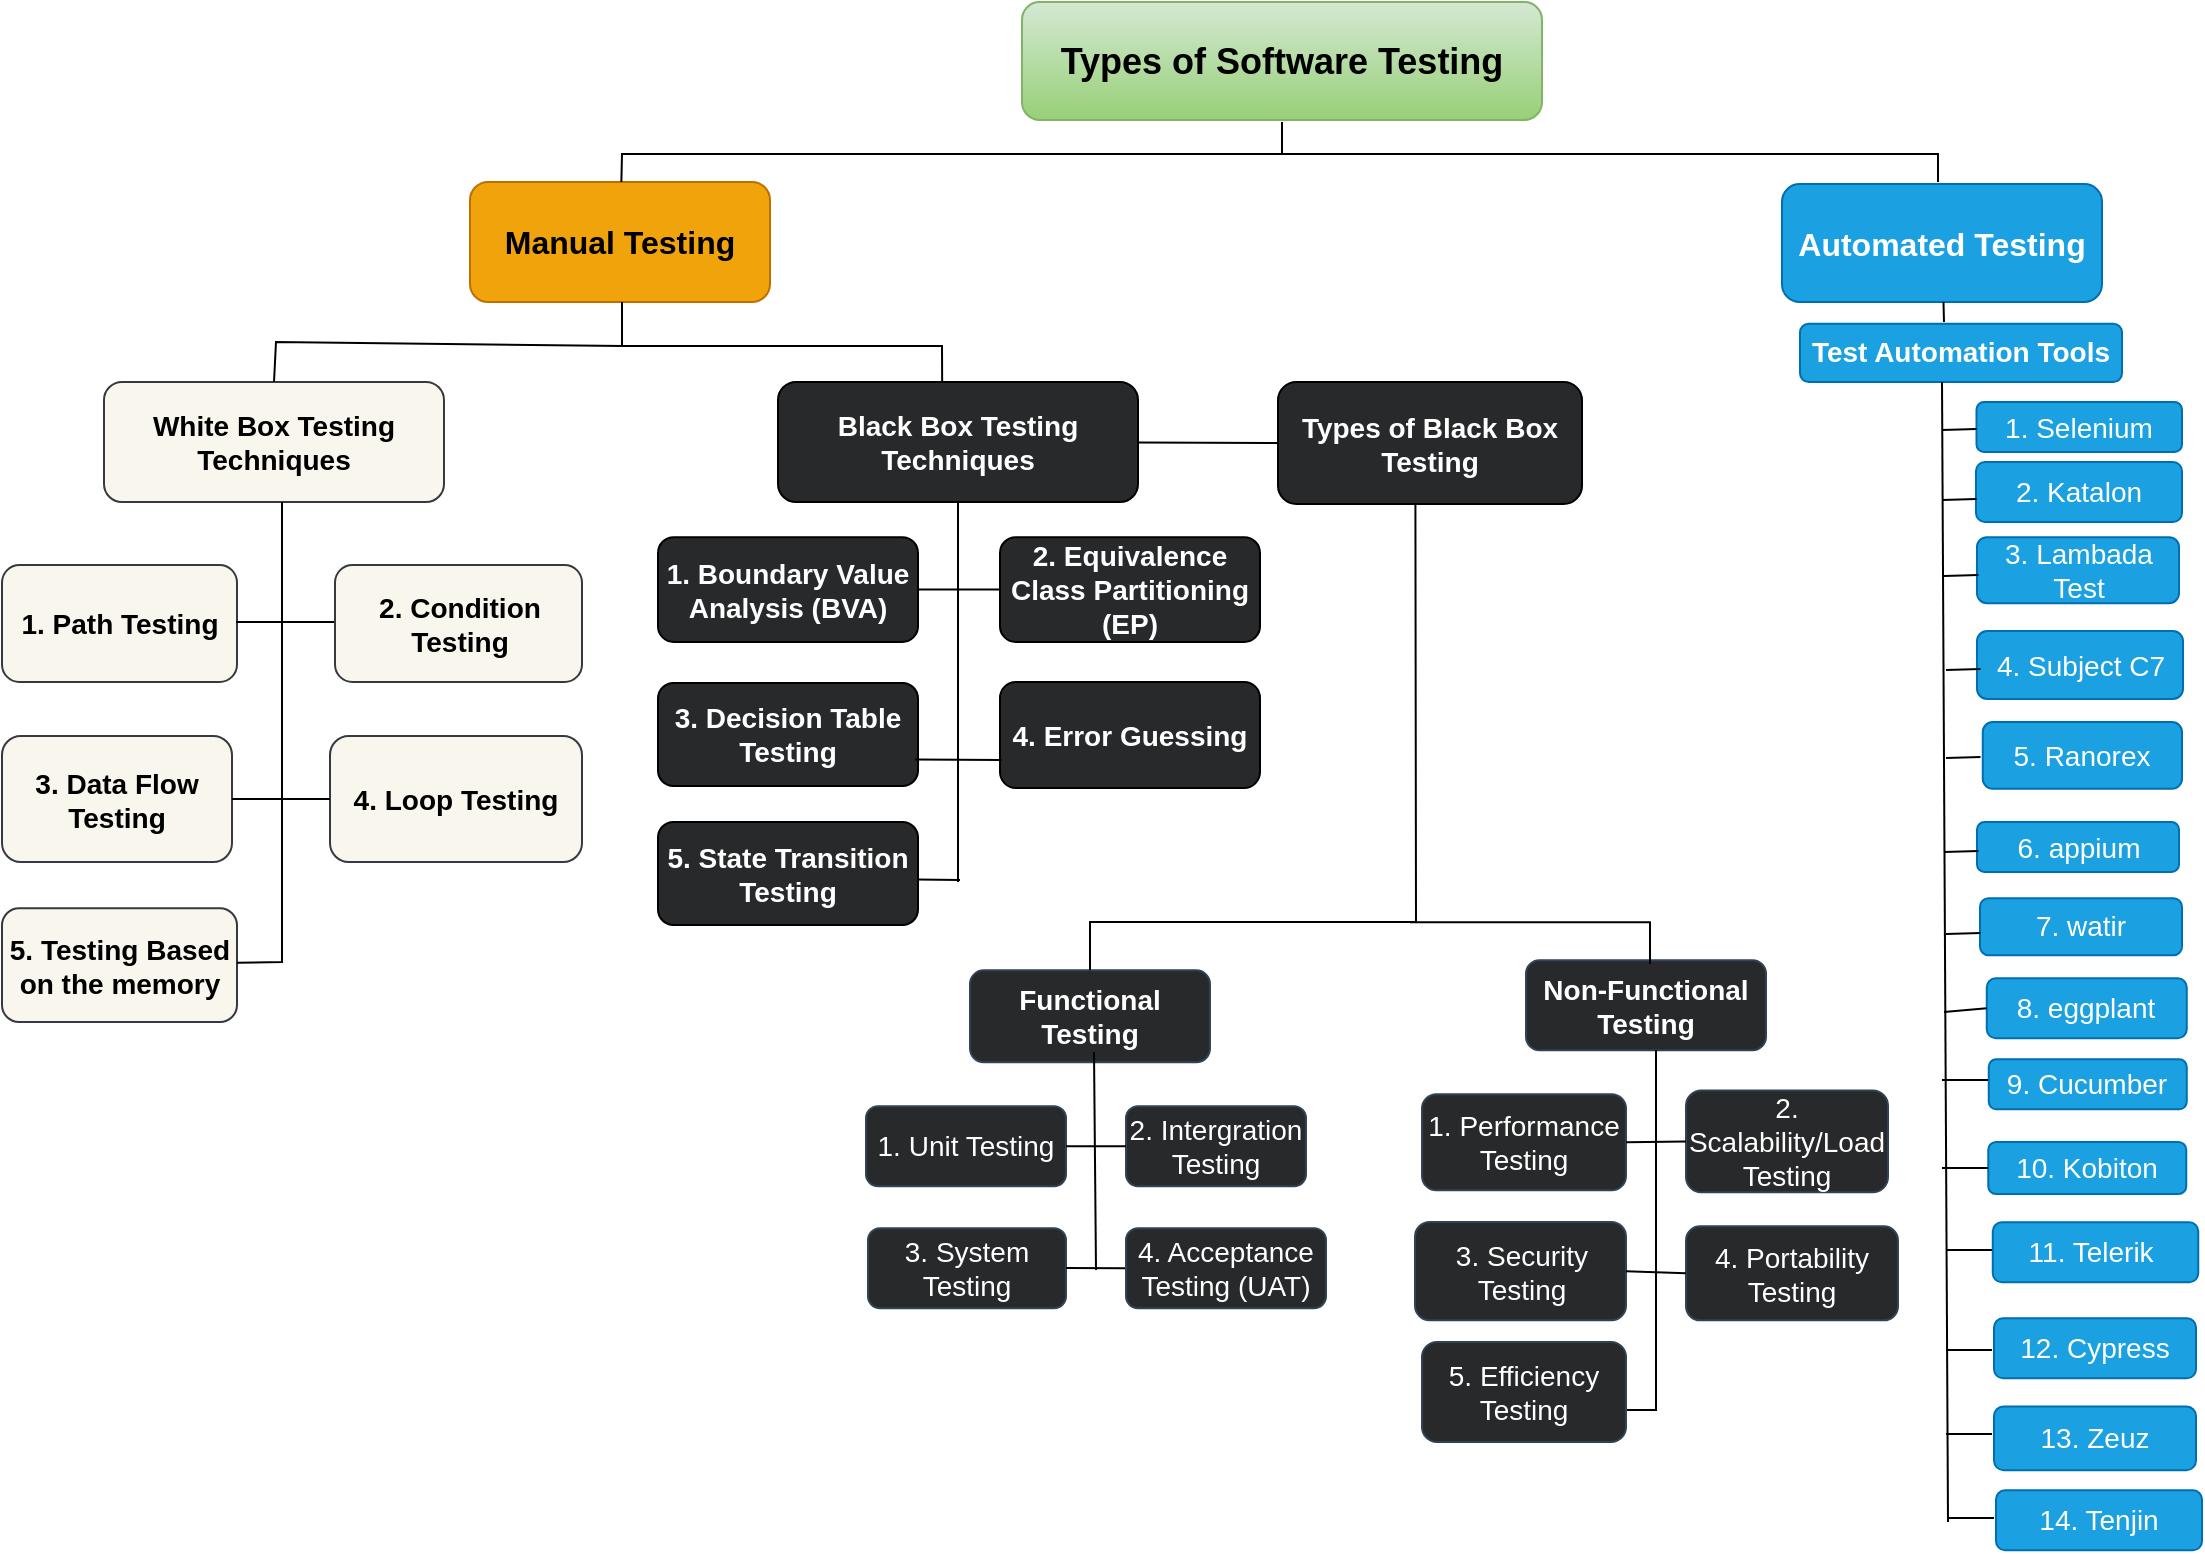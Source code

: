 <mxfile version="23.1.5" type="device">
  <diagram name="Page-1" id="vXVNml1MNBggx4bZABb_">
    <mxGraphModel dx="1034" dy="511" grid="1" gridSize="10" guides="1" tooltips="1" connect="1" arrows="1" fold="1" page="1" pageScale="1" pageWidth="1169" pageHeight="827" math="0" shadow="0">
      <root>
        <mxCell id="0" />
        <mxCell id="1" parent="0" />
        <mxCell id="ppab8C7-nDZNM-ZeiFM8-1" value="&lt;b style=&quot;&quot;&gt;&lt;font style=&quot;font-size: 18px;&quot;&gt;Types of Software Testing&lt;/font&gt;&lt;/b&gt;" style="rounded=1;whiteSpace=wrap;html=1;fillColor=#d5e8d4;gradientColor=#97d077;strokeColor=#82b366;" parent="1" vertex="1">
          <mxGeometry x="560" y="20" width="260" height="59" as="geometry" />
        </mxCell>
        <mxCell id="ppab8C7-nDZNM-ZeiFM8-3" value="&lt;font style=&quot;font-size: 16px;&quot;&gt;&lt;b&gt;Manual Testing&lt;/b&gt;&lt;/font&gt;" style="whiteSpace=wrap;html=1;rounded=1;fillColor=#f0a30a;strokeColor=#BD7000;fontColor=#000000;" parent="1" vertex="1">
          <mxGeometry x="284" y="110" width="150" height="60" as="geometry" />
        </mxCell>
        <mxCell id="ppab8C7-nDZNM-ZeiFM8-5" value="&lt;font style=&quot;font-size: 16px;&quot;&gt;&lt;b&gt;Automated Testing&lt;/b&gt;&lt;/font&gt;" style="whiteSpace=wrap;html=1;rounded=1;fillColor=#1ba1e2;strokeColor=#006EAF;fontColor=#ffffff;" parent="1" vertex="1">
          <mxGeometry x="940" y="111" width="160" height="59" as="geometry" />
        </mxCell>
        <mxCell id="ppab8C7-nDZNM-ZeiFM8-8" value="&lt;font style=&quot;font-size: 14px;&quot;&gt;1. Path Testing&lt;/font&gt;" style="whiteSpace=wrap;html=1;rounded=1;fontStyle=1;fillColor=#f9f7ed;strokeColor=#36393d;" parent="1" vertex="1">
          <mxGeometry x="50" y="301.5" width="117.5" height="58.5" as="geometry" />
        </mxCell>
        <mxCell id="ppab8C7-nDZNM-ZeiFM8-10" value="&lt;font style=&quot;font-size: 14px;&quot;&gt;2. Condition Testing&lt;/font&gt;" style="whiteSpace=wrap;html=1;rounded=1;fontStyle=1;fillColor=#f9f7ed;strokeColor=#36393d;" parent="1" vertex="1">
          <mxGeometry x="216.5" y="301.5" width="123.5" height="58.5" as="geometry" />
        </mxCell>
        <mxCell id="ppab8C7-nDZNM-ZeiFM8-15" value="&lt;font style=&quot;font-size: 14px;&quot;&gt;3. Data Flow Testing&lt;/font&gt;" style="whiteSpace=wrap;html=1;rounded=1;fontStyle=1;fillColor=#f9f7ed;strokeColor=#36393d;" parent="1" vertex="1">
          <mxGeometry x="50" y="387" width="115" height="63" as="geometry" />
        </mxCell>
        <mxCell id="ppab8C7-nDZNM-ZeiFM8-17" value="&lt;font style=&quot;font-size: 14px;&quot;&gt;4. Loop Testing&lt;/font&gt;" style="whiteSpace=wrap;html=1;rounded=1;fontStyle=1;fillColor=#f9f7ed;strokeColor=#36393d;" parent="1" vertex="1">
          <mxGeometry x="214" y="387" width="126" height="63" as="geometry" />
        </mxCell>
        <mxCell id="ppab8C7-nDZNM-ZeiFM8-24" value="&lt;b&gt;&lt;font style=&quot;font-size: 14px;&quot;&gt;White Box Testing Techniques&lt;/font&gt;&lt;/b&gt;" style="whiteSpace=wrap;html=1;rounded=1;fillColor=#f9f7ed;strokeColor=#36393d;" parent="1" vertex="1">
          <mxGeometry x="101" y="210" width="170" height="60" as="geometry" />
        </mxCell>
        <mxCell id="ppab8C7-nDZNM-ZeiFM8-27" value="&lt;font style=&quot;font-size: 14px;&quot;&gt;&lt;span style=&quot;&quot;&gt;5. Testing Based on the memory&lt;/span&gt;&lt;/font&gt;" style="whiteSpace=wrap;html=1;rounded=1;fontStyle=1;fillColor=#f9f7ed;strokeColor=#36393d;" parent="1" vertex="1">
          <mxGeometry x="50" y="473.15" width="117.5" height="56.85" as="geometry" />
        </mxCell>
        <mxCell id="ppab8C7-nDZNM-ZeiFM8-30" value="" style="endArrow=none;html=1;rounded=0;" parent="1" source="ppab8C7-nDZNM-ZeiFM8-27" edge="1">
          <mxGeometry width="50" height="50" relative="1" as="geometry">
            <mxPoint x="370" y="465" as="sourcePoint" />
            <mxPoint x="190" y="270" as="targetPoint" />
            <Array as="points">
              <mxPoint x="190" y="500" />
              <mxPoint x="190" y="395" />
            </Array>
          </mxGeometry>
        </mxCell>
        <mxCell id="ppab8C7-nDZNM-ZeiFM8-35" value="" style="endArrow=none;html=1;rounded=0;entryX=0;entryY=0.5;entryDx=0;entryDy=0;exitX=1;exitY=0.5;exitDx=0;exitDy=0;" parent="1" source="ppab8C7-nDZNM-ZeiFM8-15" target="ppab8C7-nDZNM-ZeiFM8-17" edge="1">
          <mxGeometry width="50" height="50" relative="1" as="geometry">
            <mxPoint x="190" y="414" as="sourcePoint" />
            <mxPoint x="280" y="317" as="targetPoint" />
          </mxGeometry>
        </mxCell>
        <mxCell id="ppab8C7-nDZNM-ZeiFM8-48" value="&lt;b&gt;&lt;font style=&quot;font-size: 14px;&quot;&gt;Functional Testing&lt;/font&gt;&lt;/b&gt;" style="whiteSpace=wrap;html=1;fillColor=#28292A;strokeColor=#314354;rounded=1;fontColor=#ffffff;" parent="1" vertex="1">
          <mxGeometry x="534" y="504.15" width="120" height="46" as="geometry" />
        </mxCell>
        <mxCell id="ppab8C7-nDZNM-ZeiFM8-49" value="&lt;b&gt;&lt;font style=&quot;font-size: 14px;&quot;&gt;Non-Functional Testing&lt;/font&gt;&lt;/b&gt;" style="whiteSpace=wrap;html=1;fillColor=#28292A;strokeColor=#314354;rounded=1;fontColor=#ffffff;" parent="1" vertex="1">
          <mxGeometry x="812" y="499.15" width="120" height="45" as="geometry" />
        </mxCell>
        <mxCell id="ppab8C7-nDZNM-ZeiFM8-50" value="&lt;font style=&quot;font-size: 14px;&quot;&gt;1. Unit Testing&lt;/font&gt;" style="whiteSpace=wrap;html=1;rounded=1;fillColor=#28292a;strokeColor=#314354;fontColor=#ffffff;" parent="1" vertex="1">
          <mxGeometry x="482" y="572.15" width="100" height="40" as="geometry" />
        </mxCell>
        <mxCell id="ppab8C7-nDZNM-ZeiFM8-51" value="&lt;font style=&quot;font-size: 14px;&quot;&gt;2. Intergration Testing&lt;/font&gt;" style="whiteSpace=wrap;html=1;rounded=1;fillColor=#28292a;strokeColor=#314354;fontColor=#ffffff;" parent="1" vertex="1">
          <mxGeometry x="612" y="572.15" width="90" height="40" as="geometry" />
        </mxCell>
        <mxCell id="ppab8C7-nDZNM-ZeiFM8-52" value="&lt;font style=&quot;font-size: 14px;&quot;&gt;3. System Testing&lt;/font&gt;" style="whiteSpace=wrap;html=1;rounded=1;fillColor=#28292a;strokeColor=#314354;fontColor=#ffffff;" parent="1" vertex="1">
          <mxGeometry x="483" y="633.15" width="99" height="40" as="geometry" />
        </mxCell>
        <mxCell id="ppab8C7-nDZNM-ZeiFM8-58" value="" style="endArrow=none;html=1;rounded=0;entryX=0;entryY=0.5;entryDx=0;entryDy=0;exitX=1;exitY=0.5;exitDx=0;exitDy=0;" parent="1" source="ppab8C7-nDZNM-ZeiFM8-50" target="ppab8C7-nDZNM-ZeiFM8-51" edge="1">
          <mxGeometry width="50" height="50" relative="1" as="geometry">
            <mxPoint x="596" y="589.15" as="sourcePoint" />
            <mxPoint x="826" y="638.15" as="targetPoint" />
          </mxGeometry>
        </mxCell>
        <mxCell id="ppab8C7-nDZNM-ZeiFM8-60" value="" style="endArrow=none;html=1;rounded=0;entryX=0;entryY=0.5;entryDx=0;entryDy=0;" parent="1" edge="1">
          <mxGeometry width="50" height="50" relative="1" as="geometry">
            <mxPoint x="582" y="653" as="sourcePoint" />
            <mxPoint x="612" y="653.15" as="targetPoint" />
          </mxGeometry>
        </mxCell>
        <mxCell id="ppab8C7-nDZNM-ZeiFM8-61" value="&lt;font style=&quot;font-size: 14px;&quot;&gt;4. Acceptance Testing (UAT)&lt;/font&gt;" style="whiteSpace=wrap;html=1;rounded=1;fillColor=#28292a;strokeColor=#314354;fontColor=#ffffff;" parent="1" vertex="1">
          <mxGeometry x="612" y="633.15" width="100" height="40" as="geometry" />
        </mxCell>
        <mxCell id="ppab8C7-nDZNM-ZeiFM8-72" value="" style="endArrow=none;html=1;rounded=0;exitX=0.5;exitY=0;exitDx=0;exitDy=0;" parent="1" source="ppab8C7-nDZNM-ZeiFM8-24" edge="1">
          <mxGeometry width="50" height="50" relative="1" as="geometry">
            <mxPoint x="183" y="210" as="sourcePoint" />
            <mxPoint x="360" y="170" as="targetPoint" />
            <Array as="points">
              <mxPoint x="187" y="190" />
              <mxPoint x="360" y="192" />
            </Array>
          </mxGeometry>
        </mxCell>
        <mxCell id="ppab8C7-nDZNM-ZeiFM8-73" value="" style="endArrow=none;html=1;rounded=0;exitX=0.456;exitY=0;exitDx=0;exitDy=0;exitPerimeter=0;" parent="1" source="f_xFEkGphehx2SHqj_7c-1" edge="1">
          <mxGeometry width="50" height="50" relative="1" as="geometry">
            <mxPoint x="470" y="210" as="sourcePoint" />
            <mxPoint x="360" y="192" as="targetPoint" />
            <Array as="points">
              <mxPoint x="520" y="192" />
            </Array>
          </mxGeometry>
        </mxCell>
        <mxCell id="ppab8C7-nDZNM-ZeiFM8-77" value="" style="endArrow=none;html=1;rounded=0;entryX=0.452;entryY=0.995;entryDx=0;entryDy=0;entryPerimeter=0;" parent="1" source="ppab8C7-nDZNM-ZeiFM8-48" target="f_xFEkGphehx2SHqj_7c-4" edge="1">
          <mxGeometry width="50" height="50" relative="1" as="geometry">
            <mxPoint x="590" y="472" as="sourcePoint" />
            <mxPoint x="760" y="271" as="targetPoint" />
            <Array as="points">
              <mxPoint x="594" y="480" />
              <mxPoint x="757" y="480" />
            </Array>
          </mxGeometry>
        </mxCell>
        <mxCell id="ppab8C7-nDZNM-ZeiFM8-78" value="" style="endArrow=none;html=1;rounded=0;" parent="1" edge="1">
          <mxGeometry width="50" height="50" relative="1" as="geometry">
            <mxPoint x="754" y="480.15" as="sourcePoint" />
            <mxPoint x="874" y="501" as="targetPoint" />
            <Array as="points">
              <mxPoint x="874" y="480.15" />
            </Array>
          </mxGeometry>
        </mxCell>
        <mxCell id="ppab8C7-nDZNM-ZeiFM8-79" value="" style="endArrow=none;html=1;rounded=0;" parent="1" source="ppab8C7-nDZNM-ZeiFM8-3" edge="1">
          <mxGeometry width="50" height="50" relative="1" as="geometry">
            <mxPoint x="420" y="110" as="sourcePoint" />
            <mxPoint x="690" y="80" as="targetPoint" />
            <Array as="points">
              <mxPoint x="360" y="96" />
              <mxPoint x="690" y="96" />
            </Array>
          </mxGeometry>
        </mxCell>
        <mxCell id="ppab8C7-nDZNM-ZeiFM8-80" value="" style="endArrow=none;html=1;rounded=0;entryX=0.5;entryY=0;entryDx=0;entryDy=0;" parent="1" edge="1">
          <mxGeometry width="50" height="50" relative="1" as="geometry">
            <mxPoint x="690" y="96" as="sourcePoint" />
            <mxPoint x="1018" y="110" as="targetPoint" />
            <Array as="points">
              <mxPoint x="1018" y="96" />
            </Array>
          </mxGeometry>
        </mxCell>
        <mxCell id="ppab8C7-nDZNM-ZeiFM8-97" value="&lt;font style=&quot;font-size: 14px;&quot;&gt;1. Performance Testing&lt;/font&gt;" style="whiteSpace=wrap;html=1;rounded=1;fillColor=#28292a;strokeColor=#314354;fontColor=#ffffff;" parent="1" vertex="1">
          <mxGeometry x="760" y="566.15" width="102" height="48" as="geometry" />
        </mxCell>
        <mxCell id="ppab8C7-nDZNM-ZeiFM8-98" value="&lt;font style=&quot;font-size: 14px;&quot;&gt;2. Scalability/Load Testing&lt;/font&gt;" style="whiteSpace=wrap;html=1;rounded=1;fillColor=#28292a;strokeColor=#314354;fontColor=#ffffff;" parent="1" vertex="1">
          <mxGeometry x="892" y="564.3" width="101" height="50.85" as="geometry" />
        </mxCell>
        <mxCell id="ppab8C7-nDZNM-ZeiFM8-99" value="&lt;font style=&quot;font-size: 14px;&quot;&gt;3. Security Testing&lt;/font&gt;" style="whiteSpace=wrap;html=1;rounded=1;fillColor=#28292a;strokeColor=#314354;fontColor=#ffffff;" parent="1" vertex="1">
          <mxGeometry x="756.5" y="630" width="105.5" height="49.15" as="geometry" />
        </mxCell>
        <mxCell id="ppab8C7-nDZNM-ZeiFM8-100" value="&lt;font style=&quot;font-size: 14px;&quot;&gt;4. Portability Testing&lt;/font&gt;" style="whiteSpace=wrap;html=1;rounded=1;fillColor=#28292a;strokeColor=#314354;fontColor=#ffffff;" parent="1" vertex="1">
          <mxGeometry x="892" y="632.15" width="106" height="47" as="geometry" />
        </mxCell>
        <mxCell id="ppab8C7-nDZNM-ZeiFM8-104" value="" style="endArrow=none;html=1;rounded=0;entryX=0;entryY=0.5;entryDx=0;entryDy=0;exitX=1;exitY=0.5;exitDx=0;exitDy=0;" parent="1" source="ppab8C7-nDZNM-ZeiFM8-97" target="ppab8C7-nDZNM-ZeiFM8-98" edge="1">
          <mxGeometry width="50" height="50" relative="1" as="geometry">
            <mxPoint x="876" y="632.15" as="sourcePoint" />
            <mxPoint x="1106" y="632.15" as="targetPoint" />
          </mxGeometry>
        </mxCell>
        <mxCell id="ppab8C7-nDZNM-ZeiFM8-105" value="" style="endArrow=none;html=1;rounded=0;exitX=1;exitY=0.5;exitDx=0;exitDy=0;" parent="1" edge="1">
          <mxGeometry width="50" height="50" relative="1" as="geometry">
            <mxPoint x="859" y="724" as="sourcePoint" />
            <mxPoint x="877" y="544" as="targetPoint" />
            <Array as="points">
              <mxPoint x="877" y="724" />
            </Array>
          </mxGeometry>
        </mxCell>
        <mxCell id="ppab8C7-nDZNM-ZeiFM8-106" value="" style="endArrow=none;html=1;rounded=0;entryX=0;entryY=0.5;entryDx=0;entryDy=0;exitX=1;exitY=0.5;exitDx=0;exitDy=0;" parent="1" source="ppab8C7-nDZNM-ZeiFM8-99" target="ppab8C7-nDZNM-ZeiFM8-100" edge="1">
          <mxGeometry width="50" height="50" relative="1" as="geometry">
            <mxPoint x="876" y="732.15" as="sourcePoint" />
            <mxPoint x="966" y="632.15" as="targetPoint" />
          </mxGeometry>
        </mxCell>
        <mxCell id="ppab8C7-nDZNM-ZeiFM8-107" value="&lt;font style=&quot;font-size: 14px;&quot;&gt;5. Efficiency Testing&lt;/font&gt;" style="whiteSpace=wrap;html=1;rounded=1;fillColor=#28292a;strokeColor=#314354;fontColor=#ffffff;" parent="1" vertex="1">
          <mxGeometry x="760" y="690" width="102" height="50" as="geometry" />
        </mxCell>
        <mxCell id="ppab8C7-nDZNM-ZeiFM8-112" value="&lt;font style=&quot;font-size: 14px;&quot;&gt;&lt;b style=&quot;&quot;&gt;Test Automation Tools&lt;/b&gt;&lt;/font&gt;" style="whiteSpace=wrap;html=1;rounded=1;fillColor=#1ba1e2;strokeColor=#006EAF;fontColor=#ffffff;" parent="1" vertex="1">
          <mxGeometry x="949" y="180.82" width="161" height="29.18" as="geometry" />
        </mxCell>
        <mxCell id="ppab8C7-nDZNM-ZeiFM8-114" value="" style="endArrow=none;html=1;rounded=0;" parent="1" target="ppab8C7-nDZNM-ZeiFM8-5" edge="1">
          <mxGeometry width="50" height="50" relative="1" as="geometry">
            <mxPoint x="1021" y="180" as="sourcePoint" />
            <mxPoint x="1021" y="164" as="targetPoint" />
          </mxGeometry>
        </mxCell>
        <mxCell id="ppab8C7-nDZNM-ZeiFM8-128" value="&lt;font style=&quot;font-size: 14px;&quot;&gt;1. Selenium&lt;/font&gt;" style="whiteSpace=wrap;html=1;rounded=1;fillColor=#1ba1e2;strokeColor=#006EAF;fontColor=#ffffff;" parent="1" vertex="1">
          <mxGeometry x="1037.25" y="220" width="102.75" height="25" as="geometry" />
        </mxCell>
        <mxCell id="ppab8C7-nDZNM-ZeiFM8-141" value="&lt;font style=&quot;font-size: 14px;&quot;&gt;2. Katalon&lt;/font&gt;" style="whiteSpace=wrap;html=1;rounded=1;fillColor=#1ba1e2;strokeColor=#006EAF;fontColor=#ffffff;" parent="1" vertex="1">
          <mxGeometry x="1037" y="250" width="103" height="30" as="geometry" />
        </mxCell>
        <mxCell id="ppab8C7-nDZNM-ZeiFM8-142" value="&lt;font style=&quot;font-size: 14px;&quot;&gt;3. Lambada Test&lt;/font&gt;" style="whiteSpace=wrap;html=1;rounded=1;fillColor=#1ba1e2;strokeColor=#006EAF;fontColor=#ffffff;" parent="1" vertex="1">
          <mxGeometry x="1037.5" y="287.59" width="101" height="33" as="geometry" />
        </mxCell>
        <mxCell id="ppab8C7-nDZNM-ZeiFM8-143" value="&lt;font style=&quot;font-size: 14px;&quot;&gt;4. Subject C7&lt;/font&gt;" style="whiteSpace=wrap;html=1;rounded=1;fillColor=#1ba1e2;strokeColor=#006EAF;fontColor=#ffffff;" parent="1" vertex="1">
          <mxGeometry x="1037.5" y="334.5" width="103" height="34" as="geometry" />
        </mxCell>
        <mxCell id="ppab8C7-nDZNM-ZeiFM8-144" value="&lt;font style=&quot;font-size: 14px;&quot;&gt;5. Ranorex&lt;/font&gt;" style="whiteSpace=wrap;html=1;rounded=1;fillColor=#1ba1e2;strokeColor=#006EAF;fontColor=#ffffff;" parent="1" vertex="1">
          <mxGeometry x="1040.38" y="380" width="99.62" height="33.41" as="geometry" />
        </mxCell>
        <mxCell id="ppab8C7-nDZNM-ZeiFM8-145" value="&lt;font style=&quot;font-size: 14px;&quot;&gt;6. appium&lt;/font&gt;" style="whiteSpace=wrap;html=1;rounded=1;fillColor=#1ba1e2;strokeColor=#006EAF;fontColor=#ffffff;" parent="1" vertex="1">
          <mxGeometry x="1037.5" y="430" width="101" height="25" as="geometry" />
        </mxCell>
        <mxCell id="ppab8C7-nDZNM-ZeiFM8-146" value="&lt;font style=&quot;font-size: 14px;&quot;&gt;7. watir&lt;/font&gt;" style="whiteSpace=wrap;html=1;rounded=1;fillColor=#1ba1e2;strokeColor=#006EAF;fontColor=#ffffff;" parent="1" vertex="1">
          <mxGeometry x="1039" y="468.15" width="101" height="28.5" as="geometry" />
        </mxCell>
        <mxCell id="ppab8C7-nDZNM-ZeiFM8-147" value="&lt;font style=&quot;font-size: 14px;&quot;&gt;8. eggplant&lt;/font&gt;" style="whiteSpace=wrap;html=1;rounded=1;fillColor=#1ba1e2;strokeColor=#006EAF;fontColor=#ffffff;" parent="1" vertex="1">
          <mxGeometry x="1042.38" y="508.15" width="100" height="30" as="geometry" />
        </mxCell>
        <mxCell id="ppab8C7-nDZNM-ZeiFM8-148" value="&lt;font style=&quot;font-size: 14px;&quot;&gt;9. Cucumber&lt;/font&gt;" style="whiteSpace=wrap;html=1;rounded=1;fillColor=#1ba1e2;strokeColor=#006EAF;fontColor=#ffffff;" parent="1" vertex="1">
          <mxGeometry x="1043.38" y="548.65" width="99" height="25" as="geometry" />
        </mxCell>
        <mxCell id="ppab8C7-nDZNM-ZeiFM8-150" value="&lt;span style=&quot;font-size: 14px;&quot;&gt;10. Kobiton&lt;/span&gt;" style="whiteSpace=wrap;html=1;rounded=1;fillColor=#1ba1e2;strokeColor=#006EAF;fontColor=#ffffff;" parent="1" vertex="1">
          <mxGeometry x="1043.13" y="590" width="99" height="26" as="geometry" />
        </mxCell>
        <mxCell id="ppab8C7-nDZNM-ZeiFM8-153" value="&lt;font style=&quot;font-size: 14px;&quot;&gt;11. Telerik&amp;nbsp;&lt;/font&gt;" style="whiteSpace=wrap;html=1;rounded=1;fillColor=#1ba1e2;strokeColor=#006EAF;fontColor=#ffffff;" parent="1" vertex="1">
          <mxGeometry x="1045.38" y="630.15" width="102.75" height="30" as="geometry" />
        </mxCell>
        <mxCell id="ppab8C7-nDZNM-ZeiFM8-154" value="&lt;font style=&quot;font-size: 14px;&quot;&gt;12. Cypress&lt;/font&gt;" style="whiteSpace=wrap;html=1;rounded=1;fillColor=#1ba1e2;strokeColor=#006EAF;fontColor=#ffffff;" parent="1" vertex="1">
          <mxGeometry x="1046" y="678.15" width="101" height="30" as="geometry" />
        </mxCell>
        <mxCell id="ppab8C7-nDZNM-ZeiFM8-156" value="&lt;font style=&quot;font-size: 14px;&quot;&gt;13. Zeuz&lt;/font&gt;" style="whiteSpace=wrap;html=1;rounded=1;fillColor=#1ba1e2;strokeColor=#006EAF;fontColor=#ffffff;" parent="1" vertex="1">
          <mxGeometry x="1046" y="722.23" width="101" height="31.85" as="geometry" />
        </mxCell>
        <mxCell id="ppab8C7-nDZNM-ZeiFM8-158" value="&lt;font style=&quot;font-size: 14px;&quot;&gt;14. Tenjin&lt;/font&gt;" style="whiteSpace=wrap;html=1;rounded=1;fillColor=#1ba1e2;strokeColor=#006EAF;fontColor=#ffffff;" parent="1" vertex="1">
          <mxGeometry x="1047" y="764.15" width="103" height="30" as="geometry" />
        </mxCell>
        <mxCell id="ppab8C7-nDZNM-ZeiFM8-161" value="" style="endArrow=none;html=1;rounded=0;entryX=0.441;entryY=1;entryDx=0;entryDy=0;entryPerimeter=0;" parent="1" target="ppab8C7-nDZNM-ZeiFM8-112" edge="1">
          <mxGeometry width="50" height="50" relative="1" as="geometry">
            <mxPoint x="1023" y="780" as="sourcePoint" />
            <mxPoint x="1023" y="220" as="targetPoint" />
          </mxGeometry>
        </mxCell>
        <mxCell id="f_xFEkGphehx2SHqj_7c-1" value="&lt;b style=&quot;border-color: var(--border-color);&quot;&gt;&lt;font color=&quot;#ffffff&quot; style=&quot;border-color: var(--border-color); font-size: 14px;&quot;&gt;Black Box Testing Techniques&lt;/font&gt;&lt;/b&gt;" style="whiteSpace=wrap;html=1;rounded=1;fillColor=#28292A;" parent="1" vertex="1">
          <mxGeometry x="438" y="210" width="180" height="60" as="geometry" />
        </mxCell>
        <mxCell id="f_xFEkGphehx2SHqj_7c-4" value="&lt;b style=&quot;border-color: var(--border-color);&quot;&gt;&lt;font color=&quot;#ffffff&quot; style=&quot;border-color: var(--border-color); font-size: 14px;&quot;&gt;Types of Black Box Testing&lt;/font&gt;&lt;/b&gt;" style="whiteSpace=wrap;html=1;rounded=1;fillColor=#28292A;" parent="1" vertex="1">
          <mxGeometry x="688" y="210" width="152" height="61" as="geometry" />
        </mxCell>
        <mxCell id="f_xFEkGphehx2SHqj_7c-13" value="&lt;font style=&quot;font-size: 14px;&quot;&gt;1. Boundary Value Analysis (BVA)&lt;/font&gt;" style="whiteSpace=wrap;html=1;rounded=1;fontStyle=1;fillColor=#28292A;fontColor=#FFFFFF;" parent="1" vertex="1">
          <mxGeometry x="378" y="287.59" width="130" height="52.41" as="geometry" />
        </mxCell>
        <mxCell id="f_xFEkGphehx2SHqj_7c-14" value="&lt;font style=&quot;font-size: 14px;&quot;&gt;2. Equivalence Class Partitioning (EP)&lt;/font&gt;" style="whiteSpace=wrap;html=1;rounded=1;fontStyle=1;fillColor=#28292A;fontColor=#FFFFFF;" parent="1" vertex="1">
          <mxGeometry x="549" y="287.59" width="130" height="52.41" as="geometry" />
        </mxCell>
        <mxCell id="f_xFEkGphehx2SHqj_7c-15" value="&lt;font style=&quot;font-size: 14px;&quot;&gt;3. Decision Table Testing&lt;/font&gt;" style="whiteSpace=wrap;html=1;rounded=1;fontStyle=1;fillColor=#28292A;fontColor=#FFFFFF;" parent="1" vertex="1">
          <mxGeometry x="378" y="360.5" width="130" height="51.5" as="geometry" />
        </mxCell>
        <mxCell id="f_xFEkGphehx2SHqj_7c-16" value="&lt;font style=&quot;font-size: 14px;&quot;&gt;4. Error Guessing&lt;/font&gt;" style="whiteSpace=wrap;html=1;rounded=1;fontStyle=1;fillColor=#28292A;fontColor=#FFFFFF;" parent="1" vertex="1">
          <mxGeometry x="549" y="360" width="130" height="53" as="geometry" />
        </mxCell>
        <mxCell id="f_xFEkGphehx2SHqj_7c-19" value="" style="endArrow=none;html=1;rounded=0;entryX=0;entryY=0.5;entryDx=0;entryDy=0;exitX=1;exitY=0.5;exitDx=0;exitDy=0;" parent="1" source="f_xFEkGphehx2SHqj_7c-13" target="f_xFEkGphehx2SHqj_7c-14" edge="1">
          <mxGeometry width="50" height="50" relative="1" as="geometry">
            <mxPoint x="530" y="304" as="sourcePoint" />
            <mxPoint x="760" y="311" as="targetPoint" />
          </mxGeometry>
        </mxCell>
        <mxCell id="f_xFEkGphehx2SHqj_7c-22" value="" style="endArrow=none;html=1;rounded=0;exitX=1;exitY=0.5;exitDx=0;exitDy=0;" parent="1" edge="1">
          <mxGeometry width="50" height="50" relative="1" as="geometry">
            <mxPoint x="506.5" y="398.79" as="sourcePoint" />
            <mxPoint x="550" y="399" as="targetPoint" />
          </mxGeometry>
        </mxCell>
        <mxCell id="f_xFEkGphehx2SHqj_7c-30" value="" style="endArrow=none;html=1;rounded=0;entryX=0;entryY=0.5;entryDx=0;entryDy=0;" parent="1" edge="1">
          <mxGeometry width="50" height="50" relative="1" as="geometry">
            <mxPoint x="1020" y="234" as="sourcePoint" />
            <mxPoint x="1037.25" y="233.5" as="targetPoint" />
          </mxGeometry>
        </mxCell>
        <mxCell id="f_xFEkGphehx2SHqj_7c-31" value="" style="endArrow=none;html=1;rounded=0;entryX=0;entryY=0.5;entryDx=0;entryDy=0;" parent="1" edge="1">
          <mxGeometry width="50" height="50" relative="1" as="geometry">
            <mxPoint x="1020" y="269" as="sourcePoint" />
            <mxPoint x="1037.25" y="268.5" as="targetPoint" />
          </mxGeometry>
        </mxCell>
        <mxCell id="f_xFEkGphehx2SHqj_7c-32" value="" style="endArrow=none;html=1;rounded=0;entryX=0;entryY=0.5;entryDx=0;entryDy=0;" parent="1" edge="1">
          <mxGeometry width="50" height="50" relative="1" as="geometry">
            <mxPoint x="1021" y="307" as="sourcePoint" />
            <mxPoint x="1038.25" y="306.5" as="targetPoint" />
          </mxGeometry>
        </mxCell>
        <mxCell id="f_xFEkGphehx2SHqj_7c-34" value="" style="endArrow=none;html=1;rounded=0;entryX=0;entryY=0.5;entryDx=0;entryDy=0;" parent="1" edge="1">
          <mxGeometry width="50" height="50" relative="1" as="geometry">
            <mxPoint x="1022" y="354" as="sourcePoint" />
            <mxPoint x="1039.25" y="353.5" as="targetPoint" />
          </mxGeometry>
        </mxCell>
        <mxCell id="f_xFEkGphehx2SHqj_7c-36" value="" style="endArrow=none;html=1;rounded=0;entryX=0;entryY=0.5;entryDx=0;entryDy=0;" parent="1" edge="1">
          <mxGeometry width="50" height="50" relative="1" as="geometry">
            <mxPoint x="1022" y="398" as="sourcePoint" />
            <mxPoint x="1039.25" y="397.5" as="targetPoint" />
          </mxGeometry>
        </mxCell>
        <mxCell id="f_xFEkGphehx2SHqj_7c-37" value="" style="endArrow=none;html=1;rounded=0;entryX=0;entryY=0.5;entryDx=0;entryDy=0;" parent="1" edge="1">
          <mxGeometry width="50" height="50" relative="1" as="geometry">
            <mxPoint x="1021" y="445" as="sourcePoint" />
            <mxPoint x="1038.25" y="444.5" as="targetPoint" />
          </mxGeometry>
        </mxCell>
        <mxCell id="f_xFEkGphehx2SHqj_7c-39" value="" style="endArrow=none;html=1;rounded=0;entryX=0;entryY=0.5;entryDx=0;entryDy=0;" parent="1" edge="1">
          <mxGeometry width="50" height="50" relative="1" as="geometry">
            <mxPoint x="1022" y="486" as="sourcePoint" />
            <mxPoint x="1039.25" y="485.5" as="targetPoint" />
          </mxGeometry>
        </mxCell>
        <mxCell id="f_xFEkGphehx2SHqj_7c-40" value="" style="endArrow=none;html=1;rounded=0;entryX=0;entryY=0.5;entryDx=0;entryDy=0;" parent="1" target="ppab8C7-nDZNM-ZeiFM8-147" edge="1">
          <mxGeometry width="50" height="50" relative="1" as="geometry">
            <mxPoint x="1021" y="525" as="sourcePoint" />
            <mxPoint x="1040" y="520" as="targetPoint" />
          </mxGeometry>
        </mxCell>
        <mxCell id="f_xFEkGphehx2SHqj_7c-43" value="" style="endArrow=none;html=1;rounded=0;entryX=0;entryY=0.5;entryDx=0;entryDy=0;" parent="1" target="ppab8C7-nDZNM-ZeiFM8-150" edge="1">
          <mxGeometry width="50" height="50" relative="1" as="geometry">
            <mxPoint x="1020" y="603" as="sourcePoint" />
            <mxPoint x="1041.25" y="609.5" as="targetPoint" />
          </mxGeometry>
        </mxCell>
        <mxCell id="f_xFEkGphehx2SHqj_7c-51" value="" style="endArrow=none;html=1;rounded=0;entryX=0.5;entryY=1;entryDx=0;entryDy=0;" parent="1" target="f_xFEkGphehx2SHqj_7c-1" edge="1">
          <mxGeometry width="50" height="50" relative="1" as="geometry">
            <mxPoint x="528" y="460" as="sourcePoint" />
            <mxPoint x="528" y="288" as="targetPoint" />
          </mxGeometry>
        </mxCell>
        <mxCell id="rgcbPXEoCOUGa5PaO7ez-3" value="" style="endArrow=none;html=1;rounded=0;entryX=0;entryY=0.5;entryDx=0;entryDy=0;exitX=1;exitY=0.5;exitDx=0;exitDy=0;" parent="1" edge="1">
          <mxGeometry width="50" height="50" relative="1" as="geometry">
            <mxPoint x="167" y="330" as="sourcePoint" />
            <mxPoint x="216" y="330" as="targetPoint" />
          </mxGeometry>
        </mxCell>
        <mxCell id="rgcbPXEoCOUGa5PaO7ez-6" value="" style="endArrow=none;html=1;rounded=0;entryX=0;entryY=0.5;entryDx=0;entryDy=0;" parent="1" edge="1">
          <mxGeometry width="50" height="50" relative="1" as="geometry">
            <mxPoint x="1020" y="559" as="sourcePoint" />
            <mxPoint x="1043" y="559" as="targetPoint" />
          </mxGeometry>
        </mxCell>
        <mxCell id="rgcbPXEoCOUGa5PaO7ez-7" value="" style="endArrow=none;html=1;rounded=0;entryX=0;entryY=0.5;entryDx=0;entryDy=0;" parent="1" edge="1">
          <mxGeometry width="50" height="50" relative="1" as="geometry">
            <mxPoint x="1022" y="644" as="sourcePoint" />
            <mxPoint x="1045" y="644" as="targetPoint" />
          </mxGeometry>
        </mxCell>
        <mxCell id="rgcbPXEoCOUGa5PaO7ez-8" value="" style="endArrow=none;html=1;rounded=0;entryX=0;entryY=0.5;entryDx=0;entryDy=0;" parent="1" edge="1">
          <mxGeometry width="50" height="50" relative="1" as="geometry">
            <mxPoint x="1022" y="694" as="sourcePoint" />
            <mxPoint x="1045" y="694" as="targetPoint" />
          </mxGeometry>
        </mxCell>
        <mxCell id="rgcbPXEoCOUGa5PaO7ez-9" value="" style="endArrow=none;html=1;rounded=0;entryX=0;entryY=0.5;entryDx=0;entryDy=0;" parent="1" edge="1">
          <mxGeometry width="50" height="50" relative="1" as="geometry">
            <mxPoint x="1022" y="736" as="sourcePoint" />
            <mxPoint x="1045" y="736" as="targetPoint" />
          </mxGeometry>
        </mxCell>
        <mxCell id="rgcbPXEoCOUGa5PaO7ez-10" value="" style="endArrow=none;html=1;rounded=0;entryX=0;entryY=0.5;entryDx=0;entryDy=0;" parent="1" edge="1">
          <mxGeometry width="50" height="50" relative="1" as="geometry">
            <mxPoint x="1023" y="778" as="sourcePoint" />
            <mxPoint x="1046" y="778" as="targetPoint" />
          </mxGeometry>
        </mxCell>
        <mxCell id="8o_u3K3hyyr6dXQt47Kd-1" value="&lt;font style=&quot;font-size: 14px;&quot;&gt;5. State Transition Testing&lt;/font&gt;" style="whiteSpace=wrap;html=1;rounded=1;fontStyle=1;fillColor=#28292A;fontColor=#FFFFFF;" parent="1" vertex="1">
          <mxGeometry x="378" y="430" width="130" height="51.5" as="geometry" />
        </mxCell>
        <mxCell id="8o_u3K3hyyr6dXQt47Kd-2" value="" style="endArrow=none;html=1;rounded=0;exitX=1;exitY=0.5;exitDx=0;exitDy=0;" parent="1" edge="1">
          <mxGeometry width="50" height="50" relative="1" as="geometry">
            <mxPoint x="507.5" y="458.79" as="sourcePoint" />
            <mxPoint x="529" y="459" as="targetPoint" />
          </mxGeometry>
        </mxCell>
        <mxCell id="Mi7UwlMBB8vyZHI0V3j--1" value="" style="endArrow=none;html=1;rounded=0;" edge="1" parent="1">
          <mxGeometry width="50" height="50" relative="1" as="geometry">
            <mxPoint x="597" y="654" as="sourcePoint" />
            <mxPoint x="596" y="545" as="targetPoint" />
          </mxGeometry>
        </mxCell>
        <mxCell id="Mi7UwlMBB8vyZHI0V3j--2" value="" style="endArrow=none;html=1;rounded=0;entryX=0;entryY=0.5;entryDx=0;entryDy=0;" edge="1" parent="1" source="f_xFEkGphehx2SHqj_7c-1" target="f_xFEkGphehx2SHqj_7c-4">
          <mxGeometry width="50" height="50" relative="1" as="geometry">
            <mxPoint x="540" y="390" as="sourcePoint" />
            <mxPoint x="590" y="340" as="targetPoint" />
          </mxGeometry>
        </mxCell>
      </root>
    </mxGraphModel>
  </diagram>
</mxfile>
